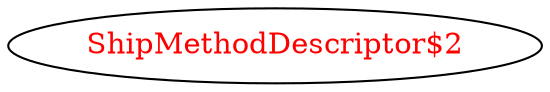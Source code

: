 digraph dependencyGraph {
 concentrate=true;
 ranksep="2.0";
 rankdir="LR"; 
 splines="ortho";
"ShipMethodDescriptor$2" [fontcolor="red"];
}